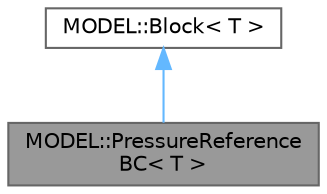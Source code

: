 digraph "MODEL::PressureReferenceBC&lt; T &gt;"
{
 // LATEX_PDF_SIZE
  bgcolor="transparent";
  edge [fontname=Helvetica,fontsize=10,labelfontname=Helvetica,labelfontsize=10];
  node [fontname=Helvetica,fontsize=10,shape=box,height=0.2,width=0.4];
  Node1 [label="MODEL::PressureReference\lBC\< T \>",height=0.2,width=0.4,color="gray40", fillcolor="grey60", style="filled", fontcolor="black",tooltip="Pressure reference boundary condition."];
  Node2 -> Node1 [dir="back",color="steelblue1",style="solid"];
  Node2 [label="MODEL::Block\< T \>",height=0.2,width=0.4,color="gray40", fillcolor="white", style="filled",URL="$class_m_o_d_e_l_1_1_block.html",tooltip="Base class for 0D model components."];
}
